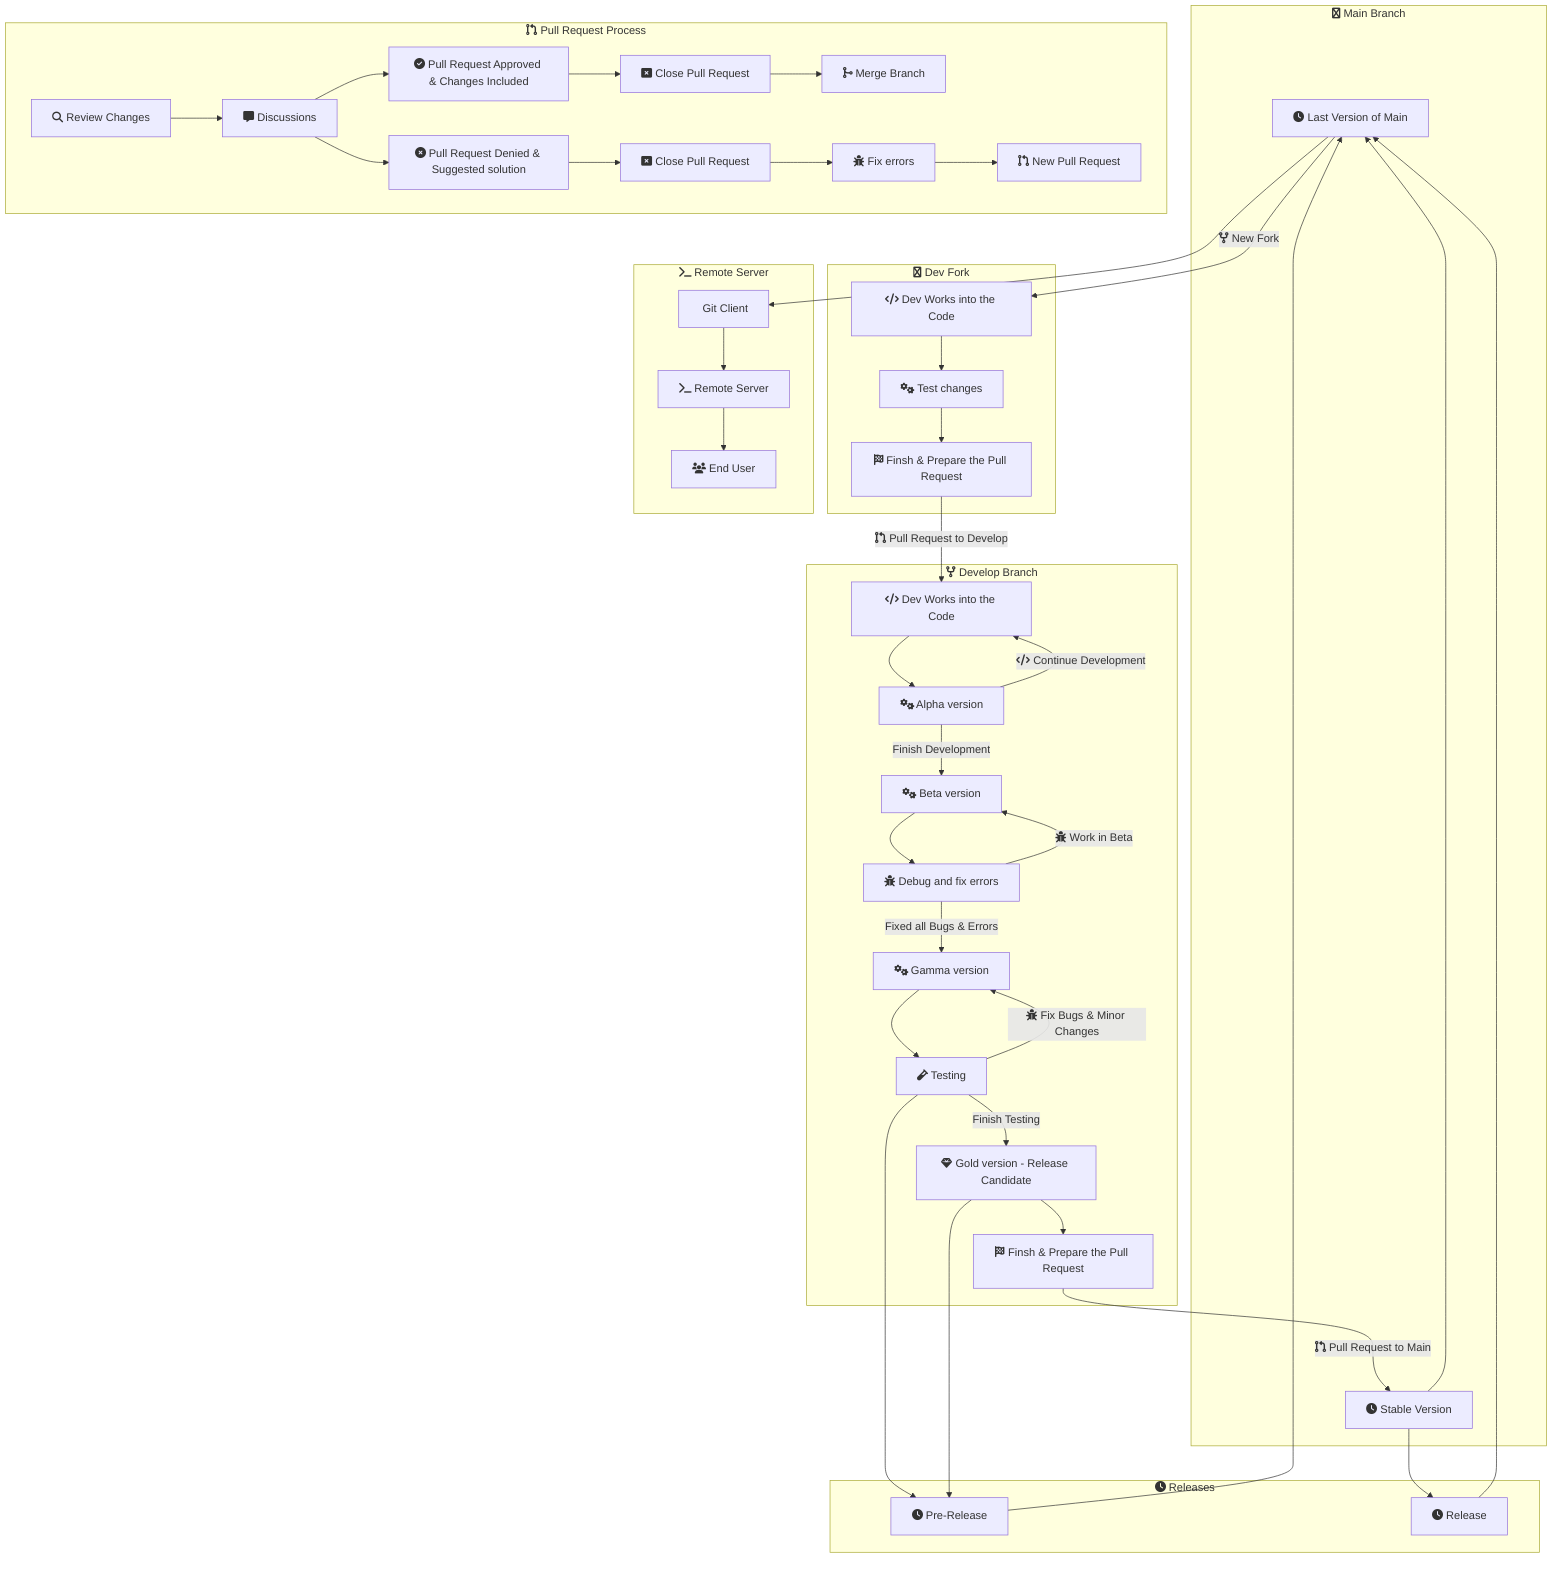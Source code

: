flowchart TD
    B1 -- fa:fa-code-fork New Fork --> A3
    C3 -- fa:fa-code-pull-request Pull Request to Develop --> A2
    B2 -- fa:fa-code Continue Development --> A2
    D2 -- fa:fa-bug Work in Beta --> C2
    F2 -- fa:fa-bug Fix Bugs & Minor Changes --> E2
    B5 --> F5
    F2 --> A4
    A1 --> B4
    G2 --> A4
    A4 --> B1
    B4 --> B1
    B1 --> A6
    subgraph main[fa:fa-github Main Branch]
        A1[fa:fa-clock Stable Version] --> B1[fa:fa-clock Last Version of Main]
    end
    subgraph Develop[fa:fa-code-fork Develop Branch]
       A2[fa:fa-code Dev Works into the Code] --> B2[fa:fa-gears Alpha version] -- Finish Development --> C2[fa:fa-gears Beta version] --> D2[fa:fa-bug Debug and fix errors] -- Fixed all Bugs & Errors --> E2[fa:fa-gears Gamma version] --> F2[fa:fa-vial Testing] -- Finish Testing --> G2[fa:fa-gem Gold version - Release Candidate] --> H1[fa:fa-flag-checkered Finsh & Prepare the Pull Request] -- fa:fa-code-pull-request Pull Request to Main ---> A1
    end
    subgraph fork[fa:fa-github Dev Fork]
       A3[fa:fa-code Dev Works into the Code] --> B3[fa:fa-gears Test changes] --> C3[fa:fa-flag-checkered Finsh & Prepare the Pull Request]
    end
    subgraph releases[fa:fa-clock Releases]
        A4[fa:fa-clock Pre-Release]
        B4[fa:fa-clock Release]
    end
    subgraph pull_request[fa:fa-code-pull-request Pull Request Process]
        A5[fa:fa-magnifying-glass Review Changes] --> B5[fa:fa-message Discussions] --> C5[fa:fa-circle-check Pull Request Approved & Changes Included] --> D5[fa:fa-rectangle-xmark Close Pull Request] --> E5[fa:fa-code-merge Merge Branch]
        F5[fa:fa-circle-xmark Pull Request Denied & Suggested solution] --> G5[fa:fa-rectangle-xmark Close Pull Request] --> H5[fa:fa-bug Fix errors] --> I5[fa:fa-code-pull-request New Pull Request]
    end
    subgraph remote_server[fa:fa-terminal Remote Server]
        A6[fa:fa-terminal-git-alt Git Client] --> B6[fa:fa-terminal Remote Server] --> C6[fa:fa-users End User]
    end